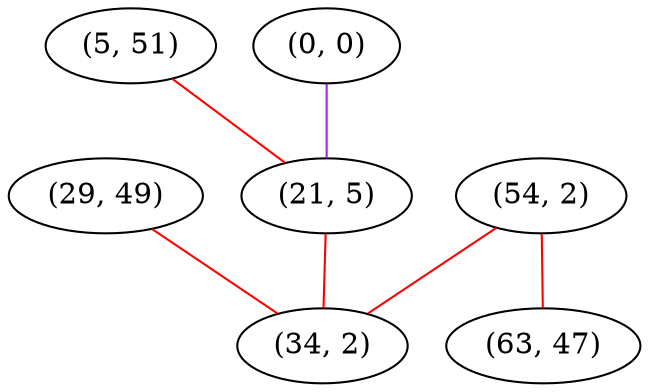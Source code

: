 graph "" {
"(29, 49)";
"(54, 2)";
"(63, 47)";
"(5, 51)";
"(0, 0)";
"(21, 5)";
"(34, 2)";
"(29, 49)" -- "(34, 2)"  [color=red, key=0, weight=1];
"(54, 2)" -- "(63, 47)"  [color=red, key=0, weight=1];
"(54, 2)" -- "(34, 2)"  [color=red, key=0, weight=1];
"(5, 51)" -- "(21, 5)"  [color=red, key=0, weight=1];
"(0, 0)" -- "(21, 5)"  [color=purple, key=0, weight=4];
"(21, 5)" -- "(34, 2)"  [color=red, key=0, weight=1];
}
